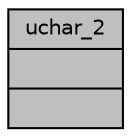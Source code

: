 digraph "uchar_2"
{
  edge [fontname="Helvetica",fontsize="10",labelfontname="Helvetica",labelfontsize="10"];
  node [fontname="Helvetica",fontsize="10",shape=record];
  Node1 [label="{uchar_2\n||}",height=0.2,width=0.4,color="black", fillcolor="grey75", style="filled", fontcolor="black"];
}
